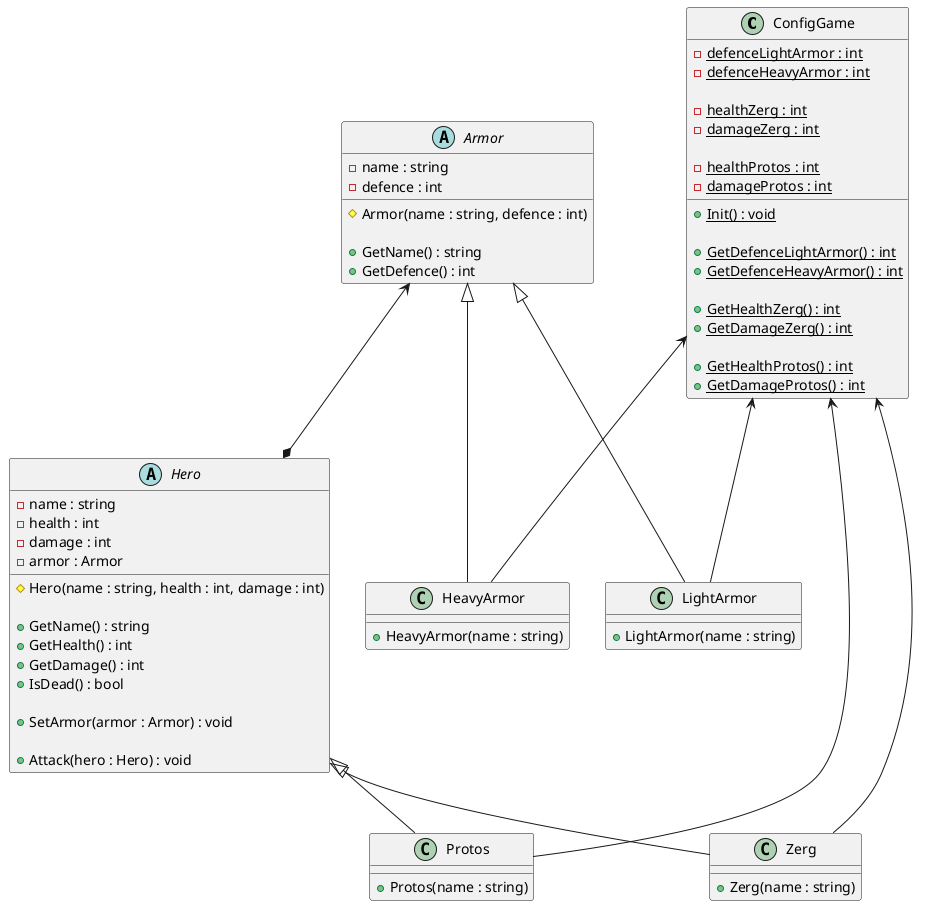 @startuml

class ConfigGame {
- {static} defenceLightArmor : int
- {static} defenceHeavyArmor : int

- {static} healthZerg : int
- {static} damageZerg : int

- {static} healthProtos : int
- {static} damageProtos : int

+ {static} Init() : void

+ {static} GetDefenceLightArmor() : int
+ {static} GetDefenceHeavyArmor() : int

+ {static} GetHealthZerg() : int
+ {static} GetDamageZerg() : int

+ {static} GetHealthProtos() : int
+ {static} GetDamageProtos() : int
}

abstract class Armor {
- name : string
- defence : int

# Armor(name : string, defence : int)

+ GetName() : string
+ GetDefence() : int
}

ConfigGame <-- LightArmor
Armor <|-- LightArmor
class LightArmor {
+ LightArmor(name : string)
}

ConfigGame <-- HeavyArmor
Armor <|-- HeavyArmor
class HeavyArmor {
+ HeavyArmor(name : string)
}

Armor <--* Hero
abstract class Hero {
- name : string
- health : int
- damage : int
- armor : Armor

# Hero(name : string, health : int, damage : int)

+ GetName() : string
+ GetHealth() : int
+ GetDamage() : int
+ IsDead() : bool

+ SetArmor(armor : Armor) : void

+ Attack(hero : Hero) : void
}

ConfigGame <-- Zerg
Hero <|-- Zerg
class Zerg {
+ Zerg(name : string)
}

ConfigGame <-- Protos
Hero <|-- Protos
class Protos {
+ Protos(name : string)
}

@enduml